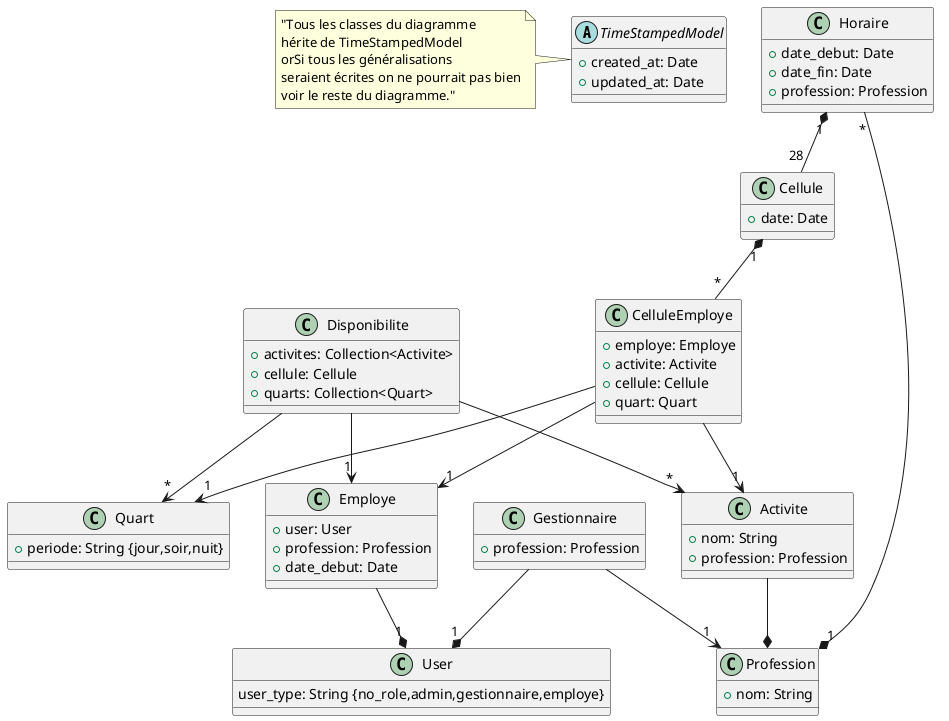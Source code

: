 @startuml

abstract TimeStampedModel {
    +created_at: Date
    +updated_at: Date
}
note left: "Tous les classes du diagramme\nhérite de TimeStampedModel\norSi tous les généralisations\nseraient écrites on ne pourrait pas bien\nvoir le reste du diagramme."

class User {
    user_type: String {no_role,admin,gestionnaire,employe}
}
class Employe {
    +user: User
    +profession: Profession
    +date_debut: Date
}

class Gestionnaire {
    +profession: Profession
}

class Quart {
    +periode: String {jour,soir,nuit}
}

class Profession {
    +nom: String
}
class Activite {
    +nom: String
    +profession: Profession
}

class Horaire {
    +date_debut: Date
    +date_fin: Date
    +profession: Profession
}

class Disponibilite {
    +activites: Collection<Activite>
    +cellule: Cellule
    +quarts: Collection<Quart>
}

class Cellule {
    +date: Date
}

class CelluleEmploye {
    +employe: Employe
    +activite: Activite
    +cellule: Cellule
    +quart: Quart
}

Gestionnaire --* "1" User
Employe --* "1" User

Gestionnaire --> "1" Profession
Horaire "*" --* "1" Profession
Activite --* Profession

Disponibilite --> "1" Employe
Horaire "1" *-- "28" Cellule
Cellule "1" *-- "*" CelluleEmploye

Disponibilite  --> "*" Quart
Disponibilite  --> "*" Activite
CelluleEmploye --> "1" Activite
CelluleEmploye --> "1" Employe
CelluleEmploye --> "1" Quart
@enduml